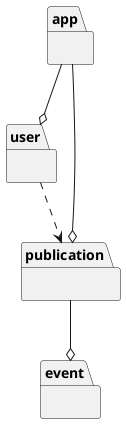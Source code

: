@startuml packageDiagram

package user{}

package publication{}

package event{}

package app{}

user ..> publication
publication --o event
app --o user
app --o publication
 
@enduml
